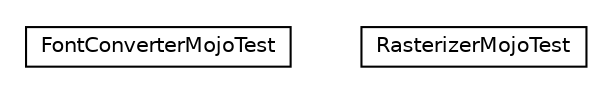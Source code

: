 #!/usr/local/bin/dot
#
# Class diagram 
# Generated by UMLGraph version R5_6-24-gf6e263 (http://www.umlgraph.org/)
#

digraph G {
	edge [fontname="Helvetica",fontsize=10,labelfontname="Helvetica",labelfontsize=10];
	node [fontname="Helvetica",fontsize=10,shape=plaintext];
	nodesep=0.25;
	ranksep=0.5;
	// net.trajano.mojo.batik.test.FontConverterMojoTest
	c0 [label=<<table title="net.trajano.mojo.batik.test.FontConverterMojoTest" border="0" cellborder="1" cellspacing="0" cellpadding="2" port="p" href="./FontConverterMojoTest.html">
		<tr><td><table border="0" cellspacing="0" cellpadding="1">
<tr><td align="center" balign="center"> FontConverterMojoTest </td></tr>
		</table></td></tr>
		</table>>, URL="./FontConverterMojoTest.html", fontname="Helvetica", fontcolor="black", fontsize=10.0];
	// net.trajano.mojo.batik.test.RasterizerMojoTest
	c1 [label=<<table title="net.trajano.mojo.batik.test.RasterizerMojoTest" border="0" cellborder="1" cellspacing="0" cellpadding="2" port="p" href="./RasterizerMojoTest.html">
		<tr><td><table border="0" cellspacing="0" cellpadding="1">
<tr><td align="center" balign="center"> RasterizerMojoTest </td></tr>
		</table></td></tr>
		</table>>, URL="./RasterizerMojoTest.html", fontname="Helvetica", fontcolor="black", fontsize=10.0];
}

